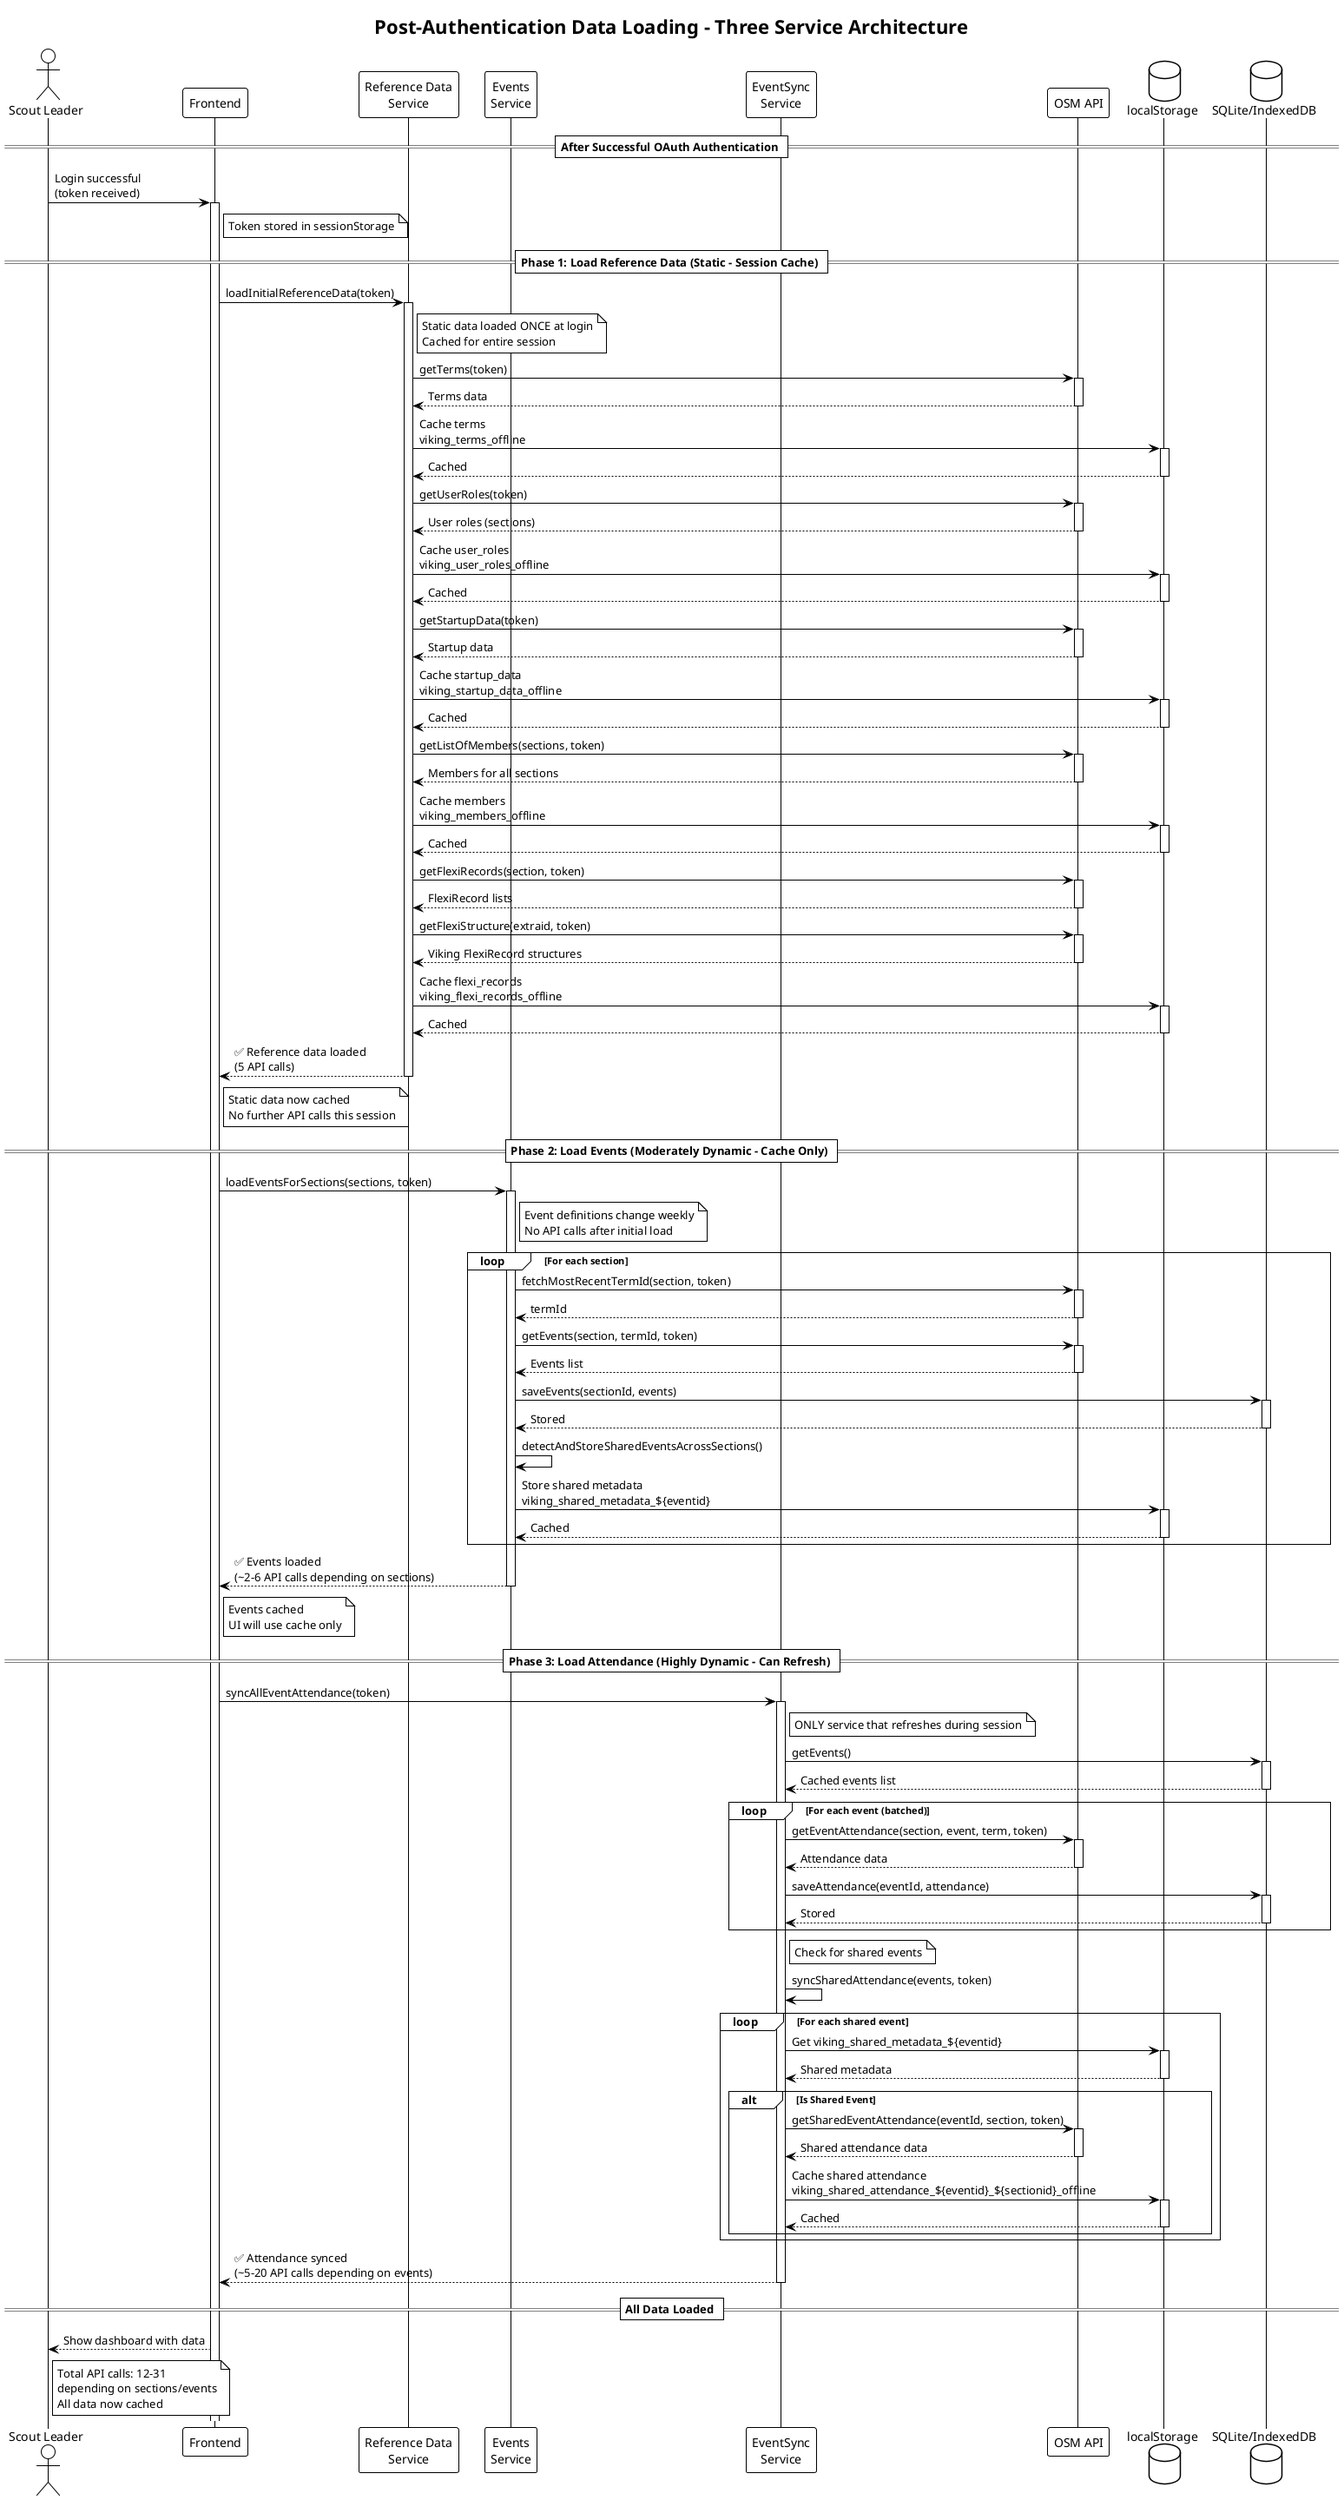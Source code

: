 @startuml Initial Login Data Load
!theme plain
title Post-Authentication Data Loading - Three Service Architecture

actor "Scout Leader" as User
participant "Frontend" as Frontend
participant "Reference Data\nService" as RefData
participant "Events\nService" as EventsSvc
participant "EventSync\nService" as SyncSvc
participant "OSM API" as OSM
database "localStorage" as LocalStore
database "SQLite/IndexedDB" as DB

== After Successful OAuth Authentication ==
User -> Frontend: Login successful\n(token received)
activate Frontend
note right of Frontend: Token stored in sessionStorage

== Phase 1: Load Reference Data (Static - Session Cache) ==
Frontend -> RefData: loadInitialReferenceData(token)
activate RefData
note right of RefData: Static data loaded ONCE at login\nCached for entire session

RefData -> OSM: getTerms(token)
activate OSM
OSM --> RefData: Terms data
deactivate OSM
RefData -> LocalStore: Cache terms\nviking_terms_offline
activate LocalStore
LocalStore --> RefData: Cached
deactivate LocalStore

RefData -> OSM: getUserRoles(token)
activate OSM
OSM --> RefData: User roles (sections)
deactivate OSM
RefData -> LocalStore: Cache user_roles\nviking_user_roles_offline
activate LocalStore
LocalStore --> RefData: Cached
deactivate LocalStore

RefData -> OSM: getStartupData(token)
activate OSM
OSM --> RefData: Startup data
deactivate OSM
RefData -> LocalStore: Cache startup_data\nviking_startup_data_offline
activate LocalStore
LocalStore --> RefData: Cached
deactivate LocalStore

RefData -> OSM: getListOfMembers(sections, token)
activate OSM
OSM --> RefData: Members for all sections
deactivate OSM
RefData -> LocalStore: Cache members\nviking_members_offline
activate LocalStore
LocalStore --> RefData: Cached
deactivate LocalStore

RefData -> OSM: getFlexiRecords(section, token)
activate OSM
OSM --> RefData: FlexiRecord lists
deactivate OSM
RefData -> OSM: getFlexiStructure(extraid, token)
activate OSM
OSM --> RefData: Viking FlexiRecord structures
deactivate OSM
RefData -> LocalStore: Cache flexi_records\nviking_flexi_records_offline
activate LocalStore
LocalStore --> RefData: Cached
deactivate LocalStore

RefData --> Frontend: ✅ Reference data loaded\n(5 API calls)
deactivate RefData
note right of Frontend: Static data now cached\nNo further API calls this session

== Phase 2: Load Events (Moderately Dynamic - Cache Only) ==
Frontend -> EventsSvc: loadEventsForSections(sections, token)
activate EventsSvc
note right of EventsSvc: Event definitions change weekly\nNo API calls after initial load

loop For each section
    EventsSvc -> OSM: fetchMostRecentTermId(section, token)
    activate OSM
    OSM --> EventsSvc: termId
    deactivate OSM

    EventsSvc -> OSM: getEvents(section, termId, token)
    activate OSM
    OSM --> EventsSvc: Events list
    deactivate OSM

    EventsSvc -> DB: saveEvents(sectionId, events)
    activate DB
    DB --> EventsSvc: Stored
    deactivate DB

    EventsSvc -> EventsSvc: detectAndStoreSharedEventsAcrossSections()
    EventsSvc -> LocalStore: Store shared metadata\nviking_shared_metadata_${eventid}
    activate LocalStore
    LocalStore --> EventsSvc: Cached
    deactivate LocalStore
end

EventsSvc --> Frontend: ✅ Events loaded\n(~2-6 API calls depending on sections)
deactivate EventsSvc
note right of Frontend: Events cached\nUI will use cache only

== Phase 3: Load Attendance (Highly Dynamic - Can Refresh) ==
Frontend -> SyncSvc: syncAllEventAttendance(token)
activate SyncSvc
note right of SyncSvc: ONLY service that refreshes during session

SyncSvc -> DB: getEvents()
activate DB
DB --> SyncSvc: Cached events list
deactivate DB

loop For each event (batched)
    SyncSvc -> OSM: getEventAttendance(section, event, term, token)
    activate OSM
    OSM --> SyncSvc: Attendance data
    deactivate OSM

    SyncSvc -> DB: saveAttendance(eventId, attendance)
    activate DB
    DB --> SyncSvc: Stored
    deactivate DB
end

note right of SyncSvc: Check for shared events
SyncSvc -> SyncSvc: syncSharedAttendance(events, token)
loop For each shared event
    SyncSvc -> LocalStore: Get viking_shared_metadata_${eventid}
    activate LocalStore
    LocalStore --> SyncSvc: Shared metadata
    deactivate LocalStore

    alt Is Shared Event
        SyncSvc -> OSM: getSharedEventAttendance(eventId, section, token)
        activate OSM
        OSM --> SyncSvc: Shared attendance data
        deactivate OSM

        SyncSvc -> LocalStore: Cache shared attendance\nviking_shared_attendance_${eventid}_${sectionid}_offline
        activate LocalStore
        LocalStore --> SyncSvc: Cached
        deactivate LocalStore
    end
end

SyncSvc --> Frontend: ✅ Attendance synced\n(~5-20 API calls depending on events)
deactivate SyncSvc

== All Data Loaded ==
Frontend --> User: Show dashboard with data
note right of User: Total API calls: 12-31\ndepending on sections/events\nAll data now cached

@enduml
